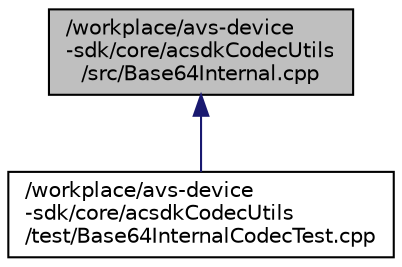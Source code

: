 digraph "/workplace/avs-device-sdk/core/acsdkCodecUtils/src/Base64Internal.cpp"
{
 // LATEX_PDF_SIZE
  edge [fontname="Helvetica",fontsize="10",labelfontname="Helvetica",labelfontsize="10"];
  node [fontname="Helvetica",fontsize="10",shape=record];
  Node1 [label="/workplace/avs-device\l-sdk/core/acsdkCodecUtils\l/src/Base64Internal.cpp",height=0.2,width=0.4,color="black", fillcolor="grey75", style="filled", fontcolor="black",tooltip=" "];
  Node1 -> Node2 [dir="back",color="midnightblue",fontsize="10",style="solid",fontname="Helvetica"];
  Node2 [label="/workplace/avs-device\l-sdk/core/acsdkCodecUtils\l/test/Base64InternalCodecTest.cpp",height=0.2,width=0.4,color="black", fillcolor="white", style="filled",URL="$_base64_internal_codec_test_8cpp.html",tooltip=" "];
}

